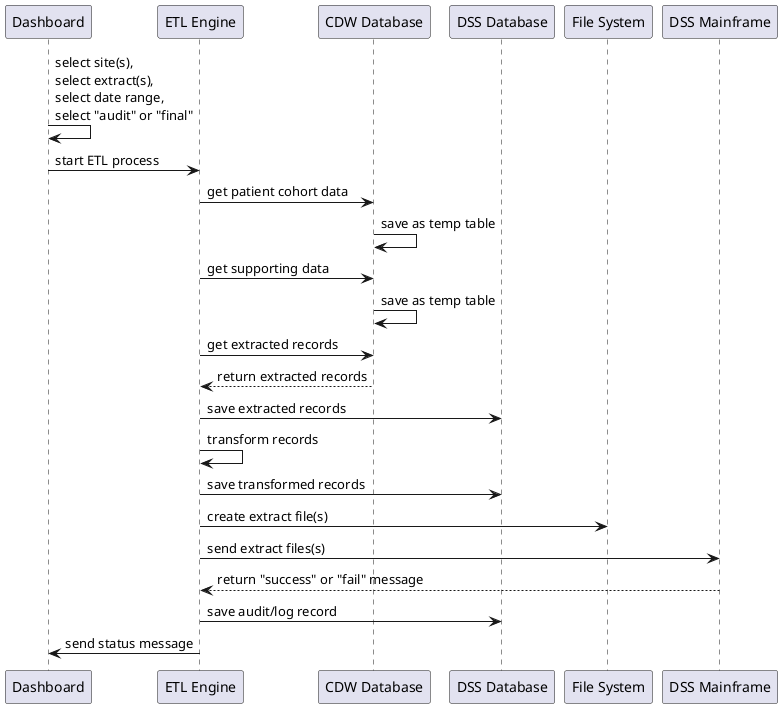 @startuml

' ETL Workflow Sequence Diagram

participant   "Dashboard"      as DSH
participant   "ETL Engine"     as ETL
participant   "CDW Database"   as CDW
participant   "DSS Database"   as DDB
participant   "File System"    as FSY
participant   "DSS Mainframe"  as DMF

DSH ->  DSH : select site(s),\nselect extract(s),\nselect date range,\nselect "audit" or "final"
DSH ->  ETL : start ETL process

ETL ->  CDW : get patient cohort data
CDW ->  CDW : save as temp table
ETL ->  CDW : get supporting data
CDW ->  CDW : save as temp table
ETL ->  CDW : get extracted records
CDW --> ETL : return extracted records
ETL ->  DDB : save extracted records

ETL ->  ETL : transform records
ETL ->  DDB : save transformed records

ETL ->  FSY : create extract file(s)
ETL ->  DMF : send extract files(s)
DMF --> ETL : return "success" or "fail" message
ETL ->  DDB : save audit/log record
ETL ->  DSH : send status message

@enduml
